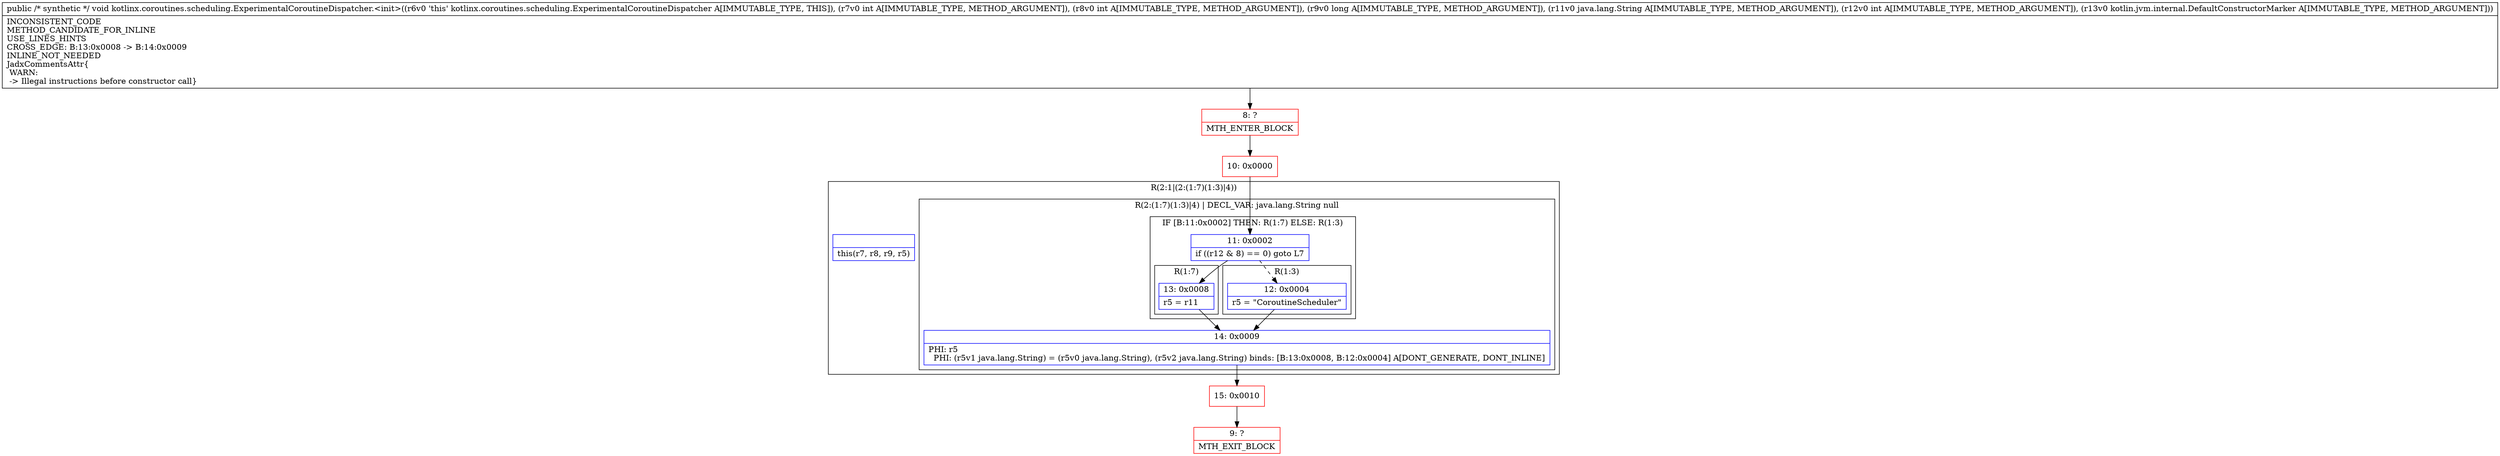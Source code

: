 digraph "CFG forkotlinx.coroutines.scheduling.ExperimentalCoroutineDispatcher.\<init\>(IIJLjava\/lang\/String;ILkotlin\/jvm\/internal\/DefaultConstructorMarker;)V" {
subgraph cluster_Region_1736290363 {
label = "R(2:1|(2:(1:7)(1:3)|4))";
node [shape=record,color=blue];
Node_InsnContainer_498260844 [shape=record,label="{|this(r7, r8, r9, r5)\l}"];
subgraph cluster_Region_1837808626 {
label = "R(2:(1:7)(1:3)|4) | DECL_VAR: java.lang.String null\l";
node [shape=record,color=blue];
subgraph cluster_IfRegion_1361320751 {
label = "IF [B:11:0x0002] THEN: R(1:7) ELSE: R(1:3)";
node [shape=record,color=blue];
Node_11 [shape=record,label="{11\:\ 0x0002|if ((r12 & 8) == 0) goto L7\l}"];
subgraph cluster_Region_1935563806 {
label = "R(1:7)";
node [shape=record,color=blue];
Node_13 [shape=record,label="{13\:\ 0x0008|r5 = r11\l}"];
}
subgraph cluster_Region_1082026751 {
label = "R(1:3)";
node [shape=record,color=blue];
Node_12 [shape=record,label="{12\:\ 0x0004|r5 = \"CoroutineScheduler\"\l}"];
}
}
Node_14 [shape=record,label="{14\:\ 0x0009|PHI: r5 \l  PHI: (r5v1 java.lang.String) = (r5v0 java.lang.String), (r5v2 java.lang.String) binds: [B:13:0x0008, B:12:0x0004] A[DONT_GENERATE, DONT_INLINE]\l}"];
}
}
Node_8 [shape=record,color=red,label="{8\:\ ?|MTH_ENTER_BLOCK\l}"];
Node_10 [shape=record,color=red,label="{10\:\ 0x0000}"];
Node_15 [shape=record,color=red,label="{15\:\ 0x0010}"];
Node_9 [shape=record,color=red,label="{9\:\ ?|MTH_EXIT_BLOCK\l}"];
MethodNode[shape=record,label="{public \/* synthetic *\/ void kotlinx.coroutines.scheduling.ExperimentalCoroutineDispatcher.\<init\>((r6v0 'this' kotlinx.coroutines.scheduling.ExperimentalCoroutineDispatcher A[IMMUTABLE_TYPE, THIS]), (r7v0 int A[IMMUTABLE_TYPE, METHOD_ARGUMENT]), (r8v0 int A[IMMUTABLE_TYPE, METHOD_ARGUMENT]), (r9v0 long A[IMMUTABLE_TYPE, METHOD_ARGUMENT]), (r11v0 java.lang.String A[IMMUTABLE_TYPE, METHOD_ARGUMENT]), (r12v0 int A[IMMUTABLE_TYPE, METHOD_ARGUMENT]), (r13v0 kotlin.jvm.internal.DefaultConstructorMarker A[IMMUTABLE_TYPE, METHOD_ARGUMENT]))  | INCONSISTENT_CODE\lMETHOD_CANDIDATE_FOR_INLINE\lUSE_LINES_HINTS\lCROSS_EDGE: B:13:0x0008 \-\> B:14:0x0009\lINLINE_NOT_NEEDED\lJadxCommentsAttr\{\l WARN: \l \-\> Illegal instructions before constructor call\}\l}"];
MethodNode -> Node_8;Node_11 -> Node_12[style=dashed];
Node_11 -> Node_13;
Node_13 -> Node_14;
Node_12 -> Node_14;
Node_14 -> Node_15;
Node_8 -> Node_10;
Node_10 -> Node_11;
Node_15 -> Node_9;
}

